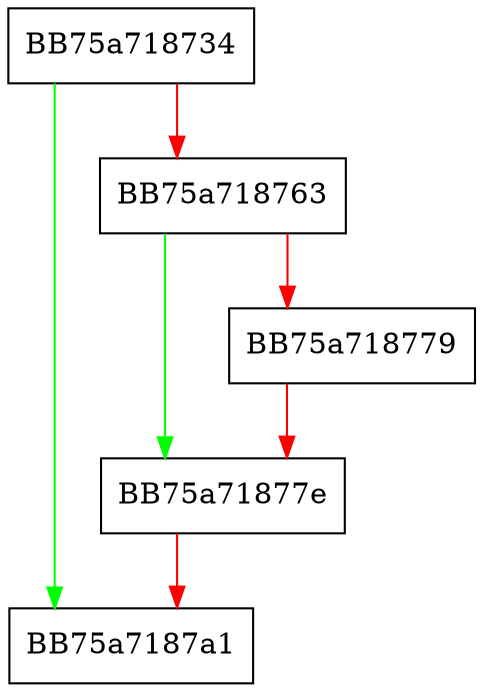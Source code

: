 digraph XF_Scan {
  node [shape="box"];
  graph [splines=ortho];
  BB75a718734 -> BB75a7187a1 [color="green"];
  BB75a718734 -> BB75a718763 [color="red"];
  BB75a718763 -> BB75a71877e [color="green"];
  BB75a718763 -> BB75a718779 [color="red"];
  BB75a718779 -> BB75a71877e [color="red"];
  BB75a71877e -> BB75a7187a1 [color="red"];
}
